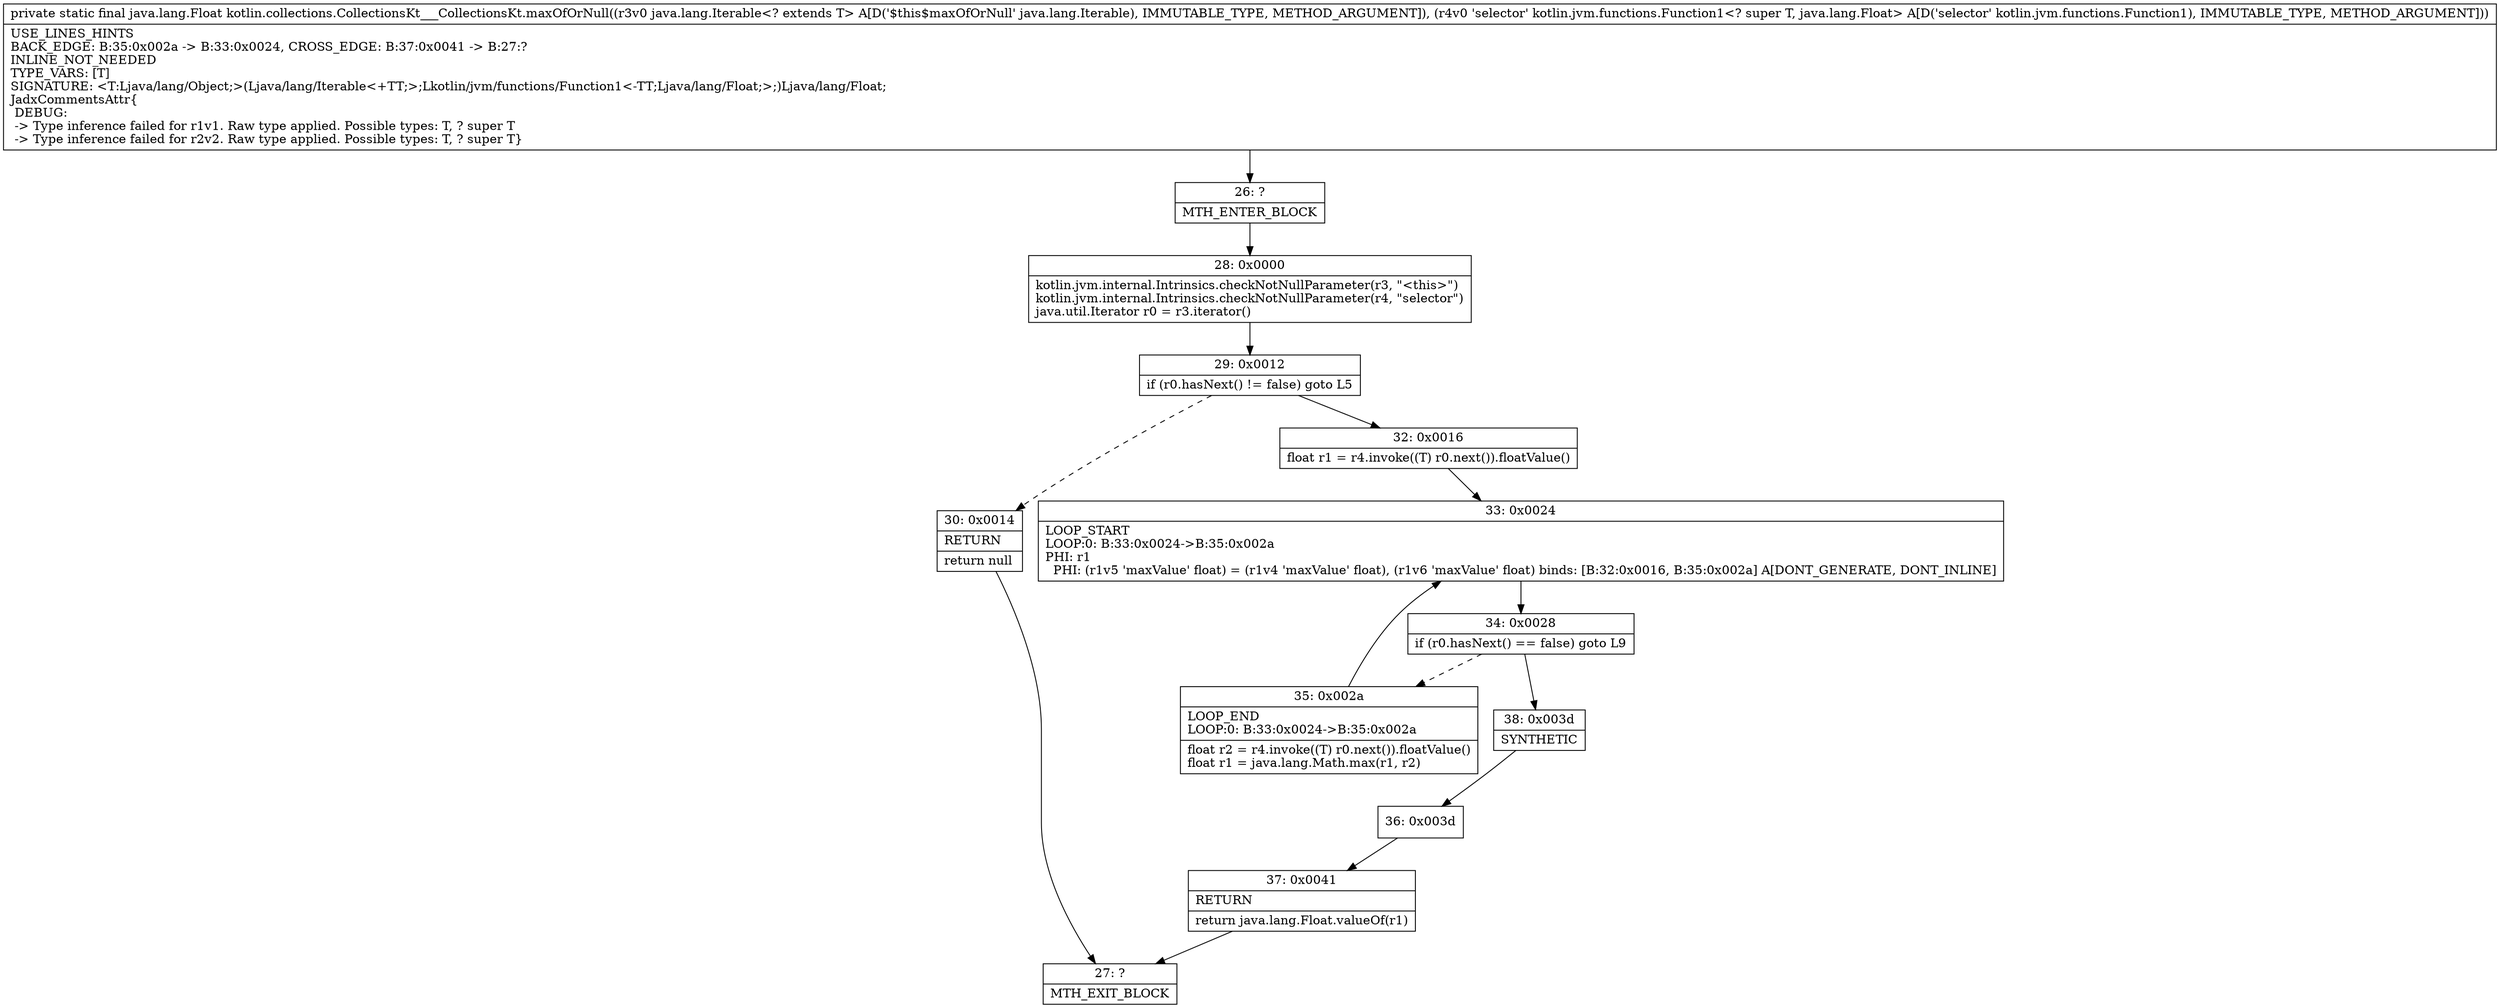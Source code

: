 digraph "CFG forkotlin.collections.CollectionsKt___CollectionsKt.maxOfOrNull(Ljava\/lang\/Iterable;Lkotlin\/jvm\/functions\/Function1;)Ljava\/lang\/Float;" {
Node_26 [shape=record,label="{26\:\ ?|MTH_ENTER_BLOCK\l}"];
Node_28 [shape=record,label="{28\:\ 0x0000|kotlin.jvm.internal.Intrinsics.checkNotNullParameter(r3, \"\<this\>\")\lkotlin.jvm.internal.Intrinsics.checkNotNullParameter(r4, \"selector\")\ljava.util.Iterator r0 = r3.iterator()\l}"];
Node_29 [shape=record,label="{29\:\ 0x0012|if (r0.hasNext() != false) goto L5\l}"];
Node_30 [shape=record,label="{30\:\ 0x0014|RETURN\l|return null\l}"];
Node_27 [shape=record,label="{27\:\ ?|MTH_EXIT_BLOCK\l}"];
Node_32 [shape=record,label="{32\:\ 0x0016|float r1 = r4.invoke((T) r0.next()).floatValue()\l}"];
Node_33 [shape=record,label="{33\:\ 0x0024|LOOP_START\lLOOP:0: B:33:0x0024\-\>B:35:0x002a\lPHI: r1 \l  PHI: (r1v5 'maxValue' float) = (r1v4 'maxValue' float), (r1v6 'maxValue' float) binds: [B:32:0x0016, B:35:0x002a] A[DONT_GENERATE, DONT_INLINE]\l}"];
Node_34 [shape=record,label="{34\:\ 0x0028|if (r0.hasNext() == false) goto L9\l}"];
Node_35 [shape=record,label="{35\:\ 0x002a|LOOP_END\lLOOP:0: B:33:0x0024\-\>B:35:0x002a\l|float r2 = r4.invoke((T) r0.next()).floatValue()\lfloat r1 = java.lang.Math.max(r1, r2)\l}"];
Node_38 [shape=record,label="{38\:\ 0x003d|SYNTHETIC\l}"];
Node_36 [shape=record,label="{36\:\ 0x003d}"];
Node_37 [shape=record,label="{37\:\ 0x0041|RETURN\l|return java.lang.Float.valueOf(r1)\l}"];
MethodNode[shape=record,label="{private static final java.lang.Float kotlin.collections.CollectionsKt___CollectionsKt.maxOfOrNull((r3v0 java.lang.Iterable\<? extends T\> A[D('$this$maxOfOrNull' java.lang.Iterable), IMMUTABLE_TYPE, METHOD_ARGUMENT]), (r4v0 'selector' kotlin.jvm.functions.Function1\<? super T, java.lang.Float\> A[D('selector' kotlin.jvm.functions.Function1), IMMUTABLE_TYPE, METHOD_ARGUMENT]))  | USE_LINES_HINTS\lBACK_EDGE: B:35:0x002a \-\> B:33:0x0024, CROSS_EDGE: B:37:0x0041 \-\> B:27:?\lINLINE_NOT_NEEDED\lTYPE_VARS: [T]\lSIGNATURE: \<T:Ljava\/lang\/Object;\>(Ljava\/lang\/Iterable\<+TT;\>;Lkotlin\/jvm\/functions\/Function1\<\-TT;Ljava\/lang\/Float;\>;)Ljava\/lang\/Float;\lJadxCommentsAttr\{\l DEBUG: \l \-\> Type inference failed for r1v1. Raw type applied. Possible types: T, ? super T\l \-\> Type inference failed for r2v2. Raw type applied. Possible types: T, ? super T\}\l}"];
MethodNode -> Node_26;Node_26 -> Node_28;
Node_28 -> Node_29;
Node_29 -> Node_30[style=dashed];
Node_29 -> Node_32;
Node_30 -> Node_27;
Node_32 -> Node_33;
Node_33 -> Node_34;
Node_34 -> Node_35[style=dashed];
Node_34 -> Node_38;
Node_35 -> Node_33;
Node_38 -> Node_36;
Node_36 -> Node_37;
Node_37 -> Node_27;
}

